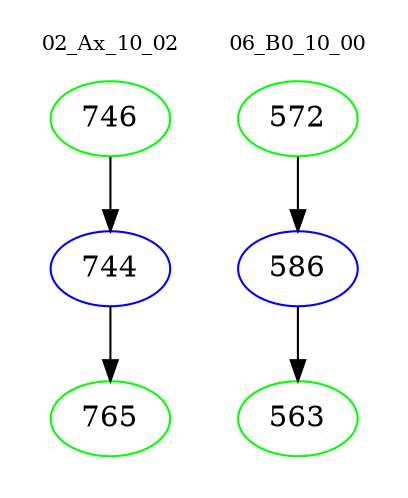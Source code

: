 digraph{
subgraph cluster_0 {
color = white
label = "02_Ax_10_02";
fontsize=10;
T0_746 [label="746", color="green"]
T0_746 -> T0_744 [color="black"]
T0_744 [label="744", color="blue"]
T0_744 -> T0_765 [color="black"]
T0_765 [label="765", color="green"]
}
subgraph cluster_1 {
color = white
label = "06_B0_10_00";
fontsize=10;
T1_572 [label="572", color="green"]
T1_572 -> T1_586 [color="black"]
T1_586 [label="586", color="blue"]
T1_586 -> T1_563 [color="black"]
T1_563 [label="563", color="green"]
}
}

